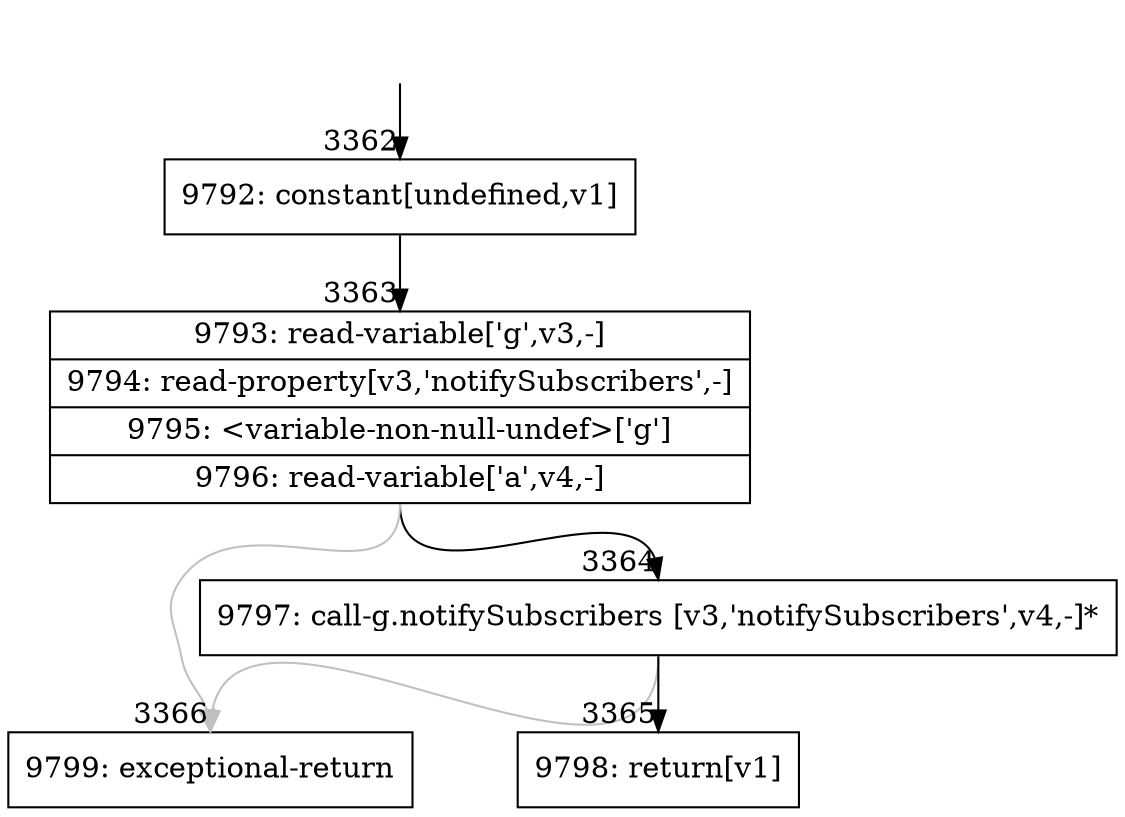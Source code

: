 digraph {
rankdir="TD"
BB_entry278[shape=none,label=""];
BB_entry278 -> BB3362 [tailport=s, headport=n, headlabel="    3362"]
BB3362 [shape=record label="{9792: constant[undefined,v1]}" ] 
BB3362 -> BB3363 [tailport=s, headport=n, headlabel="      3363"]
BB3363 [shape=record label="{9793: read-variable['g',v3,-]|9794: read-property[v3,'notifySubscribers',-]|9795: \<variable-non-null-undef\>['g']|9796: read-variable['a',v4,-]}" ] 
BB3363 -> BB3364 [tailport=s, headport=n, headlabel="      3364"]
BB3363 -> BB3366 [tailport=s, headport=n, color=gray, headlabel="      3366"]
BB3364 [shape=record label="{9797: call-g.notifySubscribers [v3,'notifySubscribers',v4,-]*}" ] 
BB3364 -> BB3365 [tailport=s, headport=n, headlabel="      3365"]
BB3364 -> BB3366 [tailport=s, headport=n, color=gray]
BB3365 [shape=record label="{9798: return[v1]}" ] 
BB3366 [shape=record label="{9799: exceptional-return}" ] 
}
